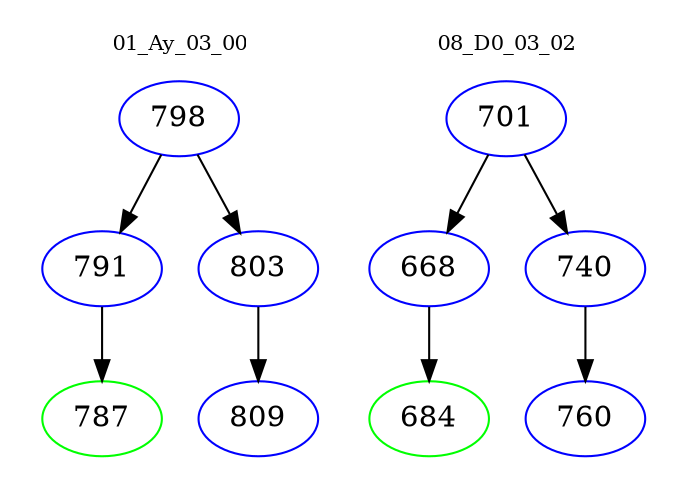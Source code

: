 digraph{
subgraph cluster_0 {
color = white
label = "01_Ay_03_00";
fontsize=10;
T0_798 [label="798", color="blue"]
T0_798 -> T0_791 [color="black"]
T0_791 [label="791", color="blue"]
T0_791 -> T0_787 [color="black"]
T0_787 [label="787", color="green"]
T0_798 -> T0_803 [color="black"]
T0_803 [label="803", color="blue"]
T0_803 -> T0_809 [color="black"]
T0_809 [label="809", color="blue"]
}
subgraph cluster_1 {
color = white
label = "08_D0_03_02";
fontsize=10;
T1_701 [label="701", color="blue"]
T1_701 -> T1_668 [color="black"]
T1_668 [label="668", color="blue"]
T1_668 -> T1_684 [color="black"]
T1_684 [label="684", color="green"]
T1_701 -> T1_740 [color="black"]
T1_740 [label="740", color="blue"]
T1_740 -> T1_760 [color="black"]
T1_760 [label="760", color="blue"]
}
}
